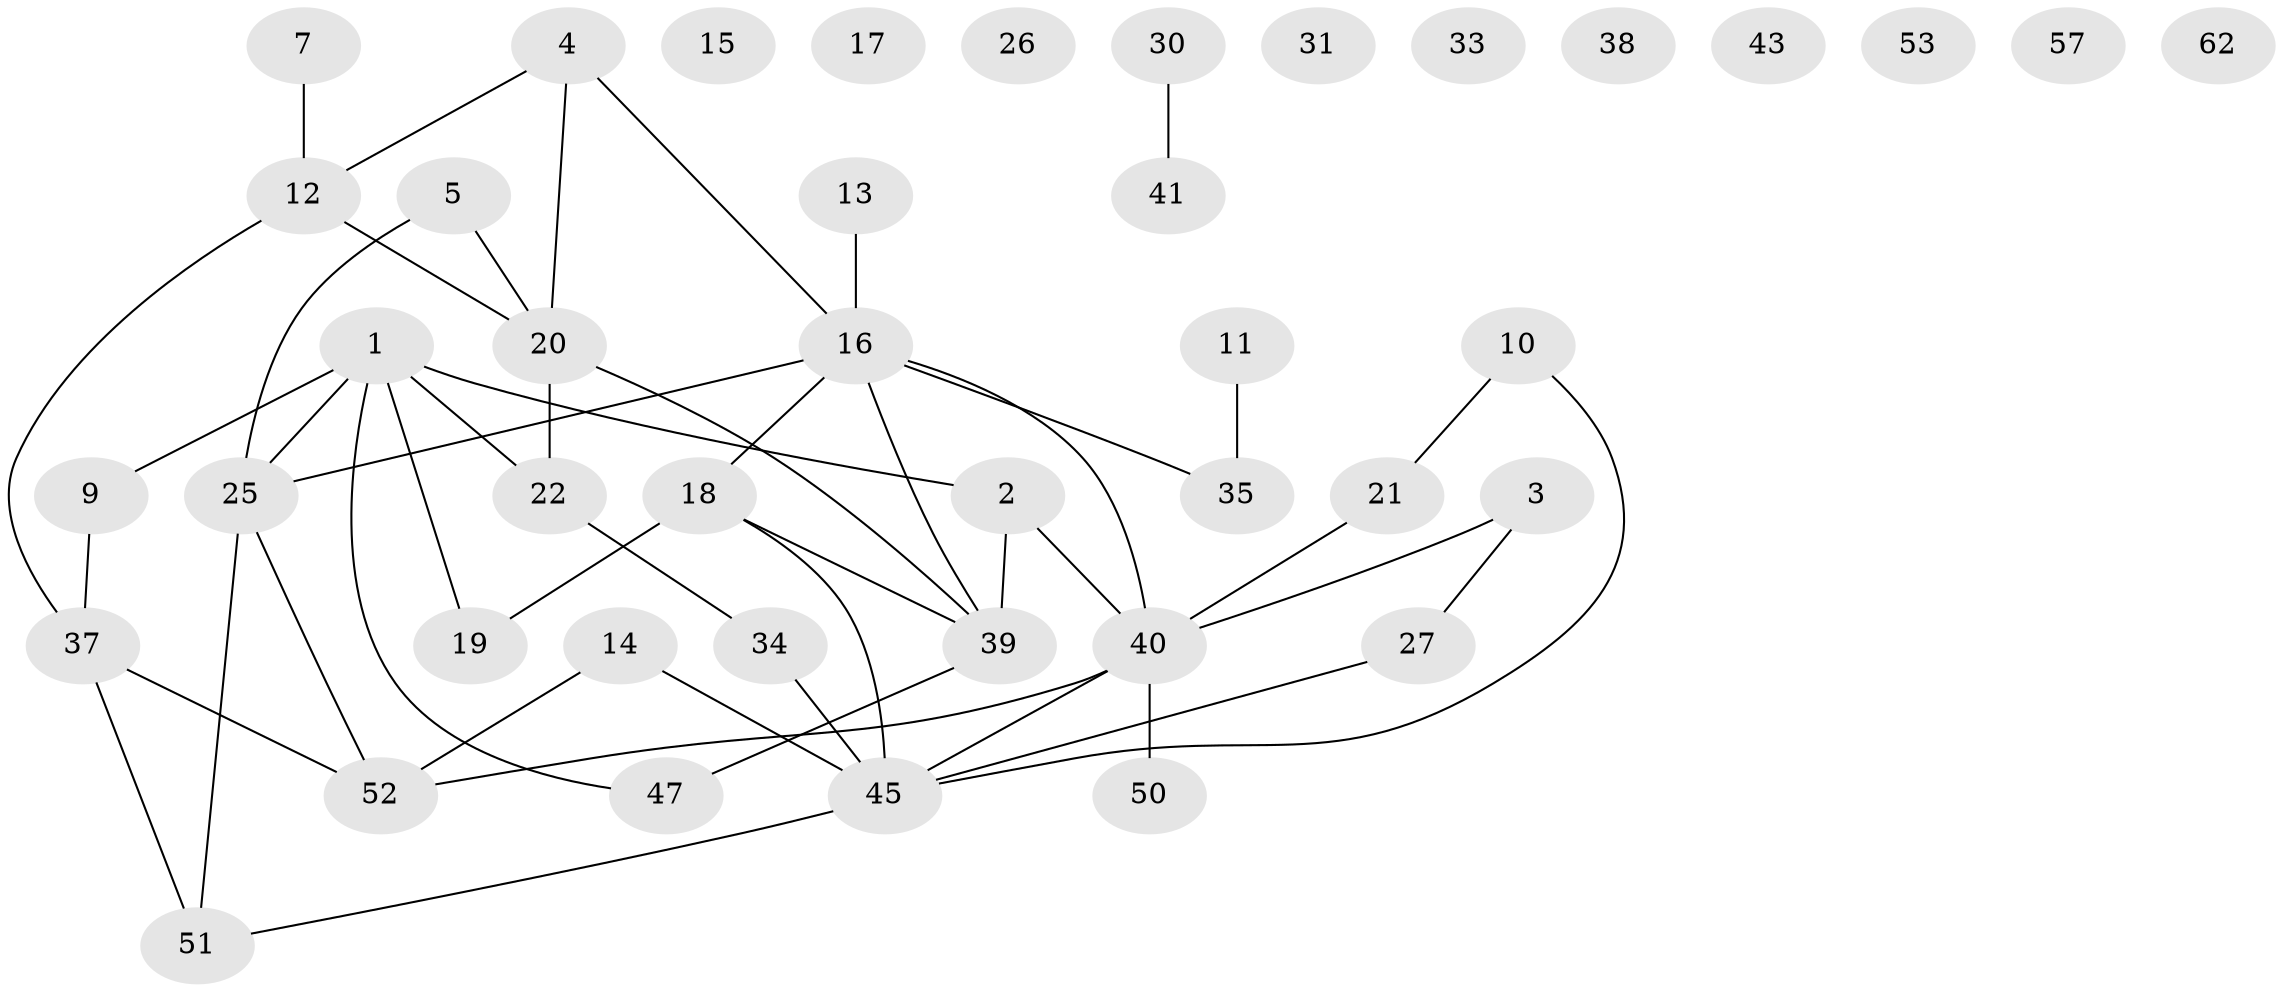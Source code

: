 // original degree distribution, {4: 0.11290322580645161, 3: 0.16129032258064516, 2: 0.3225806451612903, 1: 0.1774193548387097, 0: 0.14516129032258066, 6: 0.016129032258064516, 5: 0.04838709677419355, 8: 0.016129032258064516}
// Generated by graph-tools (version 1.1) at 2025/41/03/06/25 10:41:25]
// undirected, 42 vertices, 49 edges
graph export_dot {
graph [start="1"]
  node [color=gray90,style=filled];
  1 [super="+6"];
  2 [super="+44"];
  3;
  4;
  5 [super="+55"];
  7 [super="+8"];
  9 [super="+23"];
  10 [super="+32"];
  11 [super="+42"];
  12 [super="+36"];
  13;
  14;
  15;
  16 [super="+24"];
  17 [super="+56"];
  18;
  19 [super="+48"];
  20 [super="+29"];
  21;
  22 [super="+46"];
  25 [super="+28"];
  26;
  27 [super="+58"];
  30;
  31;
  33;
  34;
  35;
  37;
  38;
  39 [super="+49"];
  40 [super="+61"];
  41;
  43;
  45 [super="+59"];
  47;
  50;
  51 [super="+54"];
  52 [super="+60"];
  53;
  57;
  62;
  1 -- 9;
  1 -- 19;
  1 -- 47;
  1 -- 25;
  1 -- 22;
  1 -- 2;
  2 -- 39;
  2 -- 40;
  3 -- 27;
  3 -- 40;
  4 -- 12;
  4 -- 16;
  4 -- 20;
  5 -- 20;
  5 -- 25;
  7 -- 12;
  9 -- 37;
  10 -- 45;
  10 -- 21;
  11 -- 35;
  12 -- 37;
  12 -- 20;
  13 -- 16;
  14 -- 52;
  14 -- 45;
  16 -- 18;
  16 -- 39;
  16 -- 35;
  16 -- 40;
  16 -- 25;
  18 -- 39;
  18 -- 45;
  18 -- 19;
  20 -- 39;
  20 -- 22;
  21 -- 40;
  22 -- 34;
  25 -- 51;
  25 -- 52;
  27 -- 45;
  30 -- 41;
  34 -- 45;
  37 -- 52;
  37 -- 51;
  39 -- 47;
  40 -- 45;
  40 -- 50;
  40 -- 52;
  45 -- 51;
}
